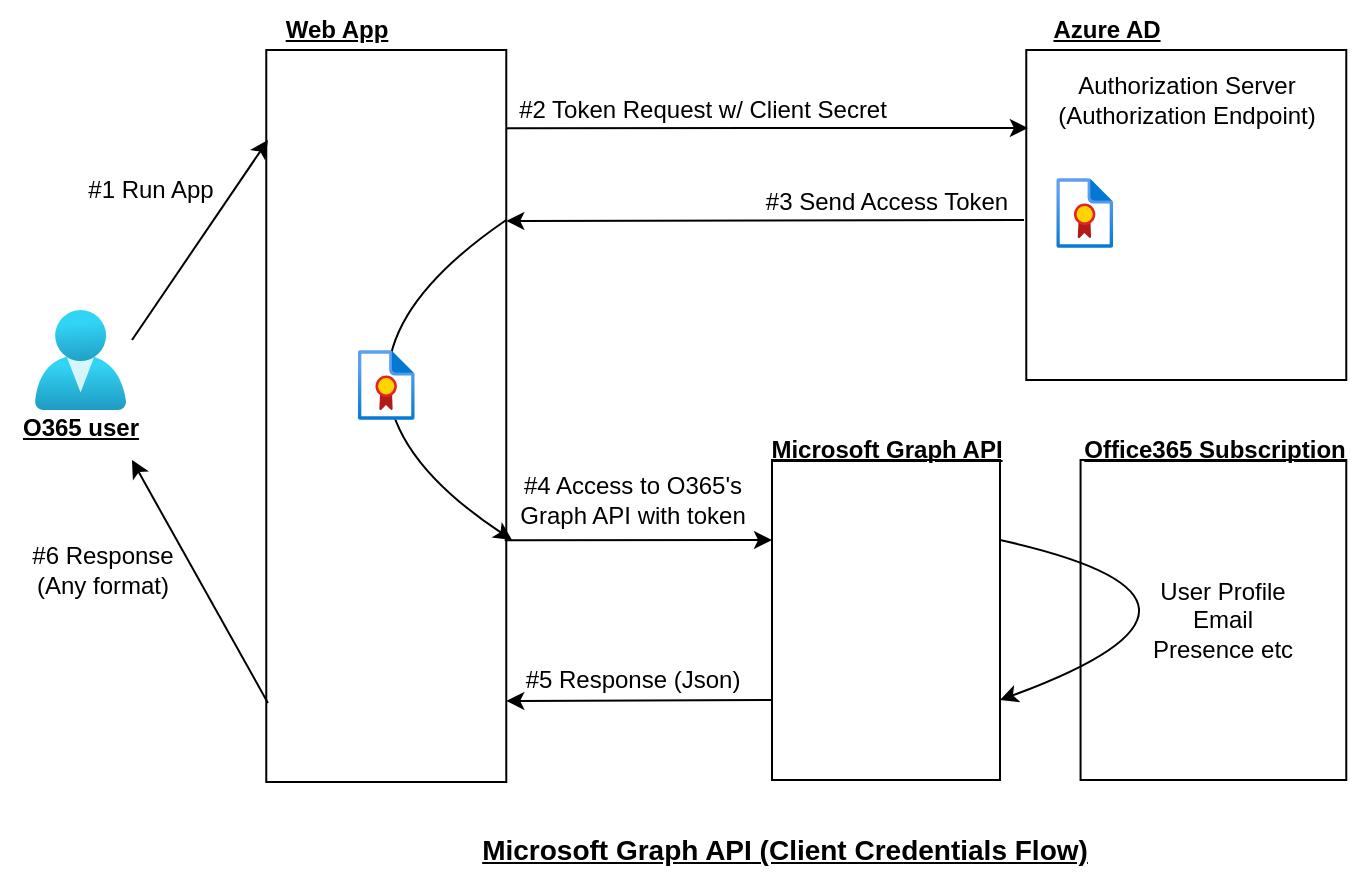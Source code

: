 <mxfile version="20.4.1" type="github">
  <diagram id="EQogxgOOaJ7-MavAzIGB" name="ページ1">
    <mxGraphModel dx="1422" dy="773" grid="1" gridSize="10" guides="1" tooltips="1" connect="1" arrows="1" fold="1" page="1" pageScale="1" pageWidth="827" pageHeight="1169" math="0" shadow="0">
      <root>
        <mxCell id="0" />
        <mxCell id="1" parent="0" />
        <mxCell id="5m2ri7QpMthFIvJ9T_sP-5" value="" style="rounded=0;whiteSpace=wrap;html=1;fillColor=#FFFFFF;" vertex="1" parent="1">
          <mxGeometry x="187.14" y="75" width="120" height="366" as="geometry" />
        </mxCell>
        <mxCell id="LVywCjolBayjgkQlPvWd-17" value="" style="rounded=0;whiteSpace=wrap;html=1;fillColor=#FFFFFF;" parent="1" vertex="1">
          <mxGeometry x="567.14" y="75" width="160" height="165" as="geometry" />
        </mxCell>
        <mxCell id="LVywCjolBayjgkQlPvWd-2" value="&lt;b&gt;&lt;u&gt;Web App&lt;/u&gt;&lt;/b&gt;" style="text;html=1;align=center;verticalAlign=middle;resizable=0;points=[];autosize=1;strokeColor=none;fillColor=none;" parent="1" vertex="1">
          <mxGeometry x="187.14" y="50" width="70" height="30" as="geometry" />
        </mxCell>
        <mxCell id="LVywCjolBayjgkQlPvWd-11" value="" style="aspect=fixed;html=1;points=[];align=center;image;fontSize=12;image=img/lib/azure2/identity/Users.svg;" parent="1" vertex="1">
          <mxGeometry x="71.43" y="205" width="45.71" height="50" as="geometry" />
        </mxCell>
        <mxCell id="LVywCjolBayjgkQlPvWd-12" value="&lt;b&gt;&lt;u&gt;O365 user&lt;/u&gt;&lt;/b&gt;" style="text;html=1;align=center;verticalAlign=middle;resizable=0;points=[];autosize=1;strokeColor=none;fillColor=none;" parent="1" vertex="1">
          <mxGeometry x="54.29" y="249" width="80" height="30" as="geometry" />
        </mxCell>
        <mxCell id="LVywCjolBayjgkQlPvWd-14" value="&lt;b&gt;&lt;u&gt;Azure AD&lt;/u&gt;&lt;/b&gt;" style="text;html=1;align=center;verticalAlign=middle;resizable=0;points=[];autosize=1;strokeColor=none;fillColor=none;" parent="1" vertex="1">
          <mxGeometry x="567.14" y="50" width="80" height="30" as="geometry" />
        </mxCell>
        <mxCell id="LVywCjolBayjgkQlPvWd-15" value="Authorization Server&lt;br&gt;(Authorization Endpoint)" style="text;html=1;align=center;verticalAlign=middle;resizable=0;points=[];autosize=1;strokeColor=none;fillColor=none;" parent="1" vertex="1">
          <mxGeometry x="572.14" y="80" width="150" height="40" as="geometry" />
        </mxCell>
        <mxCell id="LVywCjolBayjgkQlPvWd-36" value="" style="endArrow=classic;html=1;rounded=0;entryX=0.007;entryY=0.123;entryDx=0;entryDy=0;entryPerimeter=0;" parent="1" target="5m2ri7QpMthFIvJ9T_sP-5" edge="1">
          <mxGeometry width="50" height="50" relative="1" as="geometry">
            <mxPoint x="120" y="220" as="sourcePoint" />
            <mxPoint x="197.14" y="104.516" as="targetPoint" />
          </mxGeometry>
        </mxCell>
        <mxCell id="LVywCjolBayjgkQlPvWd-48" value="#2 Token Request w/ Client Secret" style="text;html=1;align=center;verticalAlign=middle;resizable=0;points=[];autosize=1;strokeColor=none;fillColor=none;" parent="1" vertex="1">
          <mxGeometry x="300" y="90" width="210" height="30" as="geometry" />
        </mxCell>
        <mxCell id="LVywCjolBayjgkQlPvWd-50" value="" style="endArrow=classic;html=1;rounded=0;exitX=1;exitY=0.75;exitDx=0;exitDy=0;entryX=0.005;entryY=0.565;entryDx=0;entryDy=0;entryPerimeter=0;" parent="1" edge="1">
          <mxGeometry width="50" height="50" relative="1" as="geometry">
            <mxPoint x="307.14" y="114.1" as="sourcePoint" />
            <mxPoint x="567.94" y="114.0" as="targetPoint" />
          </mxGeometry>
        </mxCell>
        <mxCell id="LVywCjolBayjgkQlPvWd-59" value="" style="endArrow=classic;html=1;rounded=0;entryX=1;entryY=0.75;entryDx=0;entryDy=0;exitX=-0.007;exitY=0.912;exitDx=0;exitDy=0;exitPerimeter=0;" parent="1" edge="1">
          <mxGeometry width="50" height="50" relative="1" as="geometry">
            <mxPoint x="566.02" y="160" as="sourcePoint" />
            <mxPoint x="307.14" y="160.48" as="targetPoint" />
          </mxGeometry>
        </mxCell>
        <mxCell id="LVywCjolBayjgkQlPvWd-60" value="#3 Send Access Token" style="text;html=1;align=center;verticalAlign=middle;resizable=0;points=[];autosize=1;strokeColor=none;fillColor=none;" parent="1" vertex="1">
          <mxGeometry x="427.14" y="136" width="140" height="30" as="geometry" />
        </mxCell>
        <mxCell id="LVywCjolBayjgkQlPvWd-63" value="" style="aspect=fixed;html=1;points=[];align=center;image;fontSize=12;image=img/lib/azure2/management_governance/Compliance.svg;fillColor=#FFFFFF;" parent="1" vertex="1">
          <mxGeometry x="582.14" y="139" width="28.44" height="35" as="geometry" />
        </mxCell>
        <mxCell id="LVywCjolBayjgkQlPvWd-69" value="&lt;b style=&quot;font-size: 14px;&quot;&gt;&lt;u style=&quot;font-size: 14px;&quot;&gt;Microsoft Graph API (Client Credentials Flow)&lt;/u&gt;&lt;/b&gt;" style="text;html=1;align=center;verticalAlign=middle;resizable=0;points=[];autosize=1;strokeColor=none;fillColor=none;fontSize=14;" parent="1" vertex="1">
          <mxGeometry x="280.58" y="460" width="330" height="30" as="geometry" />
        </mxCell>
        <mxCell id="5m2ri7QpMthFIvJ9T_sP-1" value="" style="rounded=0;whiteSpace=wrap;html=1;fillColor=#FFFFFF;" vertex="1" parent="1">
          <mxGeometry x="594.28" y="280" width="132.86" height="160" as="geometry" />
        </mxCell>
        <mxCell id="5m2ri7QpMthFIvJ9T_sP-2" value="&lt;b&gt;&lt;u&gt;Office365 Subscription&lt;/u&gt;&lt;/b&gt;" style="text;html=1;align=center;verticalAlign=middle;resizable=0;points=[];autosize=1;strokeColor=none;fillColor=none;" vertex="1" parent="1">
          <mxGeometry x="585.71" y="260" width="150" height="30" as="geometry" />
        </mxCell>
        <mxCell id="5m2ri7QpMthFIvJ9T_sP-3" value="" style="rounded=0;whiteSpace=wrap;html=1;fillColor=#FFFFFF;" vertex="1" parent="1">
          <mxGeometry x="440" y="280" width="114" height="160" as="geometry" />
        </mxCell>
        <mxCell id="5m2ri7QpMthFIvJ9T_sP-4" value="&lt;b&gt;&lt;u&gt;Microsoft Graph API&lt;/u&gt;&lt;/b&gt;" style="text;html=1;align=center;verticalAlign=middle;resizable=0;points=[];autosize=1;strokeColor=none;fillColor=none;" vertex="1" parent="1">
          <mxGeometry x="427.14" y="260" width="140" height="30" as="geometry" />
        </mxCell>
        <mxCell id="5m2ri7QpMthFIvJ9T_sP-6" value="#1 Run App" style="text;html=1;align=center;verticalAlign=middle;resizable=0;points=[];autosize=1;strokeColor=none;fillColor=none;" vertex="1" parent="1">
          <mxGeometry x="84.29" y="130" width="90" height="30" as="geometry" />
        </mxCell>
        <mxCell id="5m2ri7QpMthFIvJ9T_sP-7" value="" style="endArrow=classic;html=1;rounded=0;exitX=1;exitY=0.75;exitDx=0;exitDy=0;entryX=0;entryY=0.25;entryDx=0;entryDy=0;" edge="1" parent="1" target="5m2ri7QpMthFIvJ9T_sP-3">
          <mxGeometry width="50" height="50" relative="1" as="geometry">
            <mxPoint x="306.34" y="320.1" as="sourcePoint" />
            <mxPoint x="360" y="320" as="targetPoint" />
          </mxGeometry>
        </mxCell>
        <mxCell id="5m2ri7QpMthFIvJ9T_sP-8" value="#4 Access to O365&#39;s &lt;br&gt;Graph API with token" style="text;html=1;align=center;verticalAlign=middle;resizable=0;points=[];autosize=1;strokeColor=none;fillColor=none;" vertex="1" parent="1">
          <mxGeometry x="300" y="280" width="140" height="40" as="geometry" />
        </mxCell>
        <mxCell id="5m2ri7QpMthFIvJ9T_sP-9" value="" style="endArrow=classic;html=1;rounded=0;entryX=1;entryY=0.75;entryDx=0;entryDy=0;" edge="1" parent="1">
          <mxGeometry width="50" height="50" relative="1" as="geometry">
            <mxPoint x="440" y="400" as="sourcePoint" />
            <mxPoint x="307.14" y="400.48" as="targetPoint" />
          </mxGeometry>
        </mxCell>
        <mxCell id="LVywCjolBayjgkQlPvWd-45" value="" style="curved=1;endArrow=classic;html=1;rounded=0;entryX=1;entryY=0.75;entryDx=0;entryDy=0;exitX=1;exitY=0.25;exitDx=0;exitDy=0;" parent="1" target="5m2ri7QpMthFIvJ9T_sP-3" edge="1" source="5m2ri7QpMthFIvJ9T_sP-3">
          <mxGeometry width="50" height="50" relative="1" as="geometry">
            <mxPoint x="560" y="320" as="sourcePoint" />
            <mxPoint x="627.02" y="477.01" as="targetPoint" />
            <Array as="points">
              <mxPoint x="690" y="350" />
            </Array>
          </mxGeometry>
        </mxCell>
        <mxCell id="5m2ri7QpMthFIvJ9T_sP-12" value="" style="curved=1;endArrow=classic;html=1;rounded=0;exitX=1;exitY=0.25;exitDx=0;exitDy=0;" edge="1" parent="1">
          <mxGeometry width="50" height="50" relative="1" as="geometry">
            <mxPoint x="307.14" y="160" as="sourcePoint" />
            <mxPoint x="310" y="320" as="targetPoint" />
            <Array as="points">
              <mxPoint x="190" y="240" />
            </Array>
          </mxGeometry>
        </mxCell>
        <mxCell id="5m2ri7QpMthFIvJ9T_sP-11" value="" style="aspect=fixed;html=1;points=[];align=center;image;fontSize=12;image=img/lib/azure2/management_governance/Compliance.svg;fillColor=#FFFFFF;" vertex="1" parent="1">
          <mxGeometry x="232.92" y="225" width="28.44" height="35" as="geometry" />
        </mxCell>
        <mxCell id="5m2ri7QpMthFIvJ9T_sP-14" value="#5 Response (Json)" style="text;html=1;align=center;verticalAlign=middle;resizable=0;points=[];autosize=1;strokeColor=none;fillColor=none;" vertex="1" parent="1">
          <mxGeometry x="305" y="375" width="130" height="30" as="geometry" />
        </mxCell>
        <mxCell id="5m2ri7QpMthFIvJ9T_sP-15" value="" style="endArrow=classic;html=1;rounded=0;exitX=0.007;exitY=0.892;exitDx=0;exitDy=0;exitPerimeter=0;entryX=0.821;entryY=1.033;entryDx=0;entryDy=0;entryPerimeter=0;" edge="1" parent="1" source="5m2ri7QpMthFIvJ9T_sP-5" target="LVywCjolBayjgkQlPvWd-12">
          <mxGeometry width="50" height="50" relative="1" as="geometry">
            <mxPoint x="190" y="400" as="sourcePoint" />
            <mxPoint x="120" y="330" as="targetPoint" />
          </mxGeometry>
        </mxCell>
        <mxCell id="5m2ri7QpMthFIvJ9T_sP-16" value="User Profile&lt;br&gt;Email&lt;br&gt;Presence etc" style="text;html=1;align=center;verticalAlign=middle;resizable=0;points=[];autosize=1;strokeColor=none;fillColor=none;" vertex="1" parent="1">
          <mxGeometry x="620" y="330" width="90" height="60" as="geometry" />
        </mxCell>
        <mxCell id="5m2ri7QpMthFIvJ9T_sP-17" value="#6 Response&lt;br&gt;(Any format)" style="text;html=1;align=center;verticalAlign=middle;resizable=0;points=[];autosize=1;strokeColor=none;fillColor=none;" vertex="1" parent="1">
          <mxGeometry x="60.0" y="315" width="90" height="40" as="geometry" />
        </mxCell>
      </root>
    </mxGraphModel>
  </diagram>
</mxfile>
